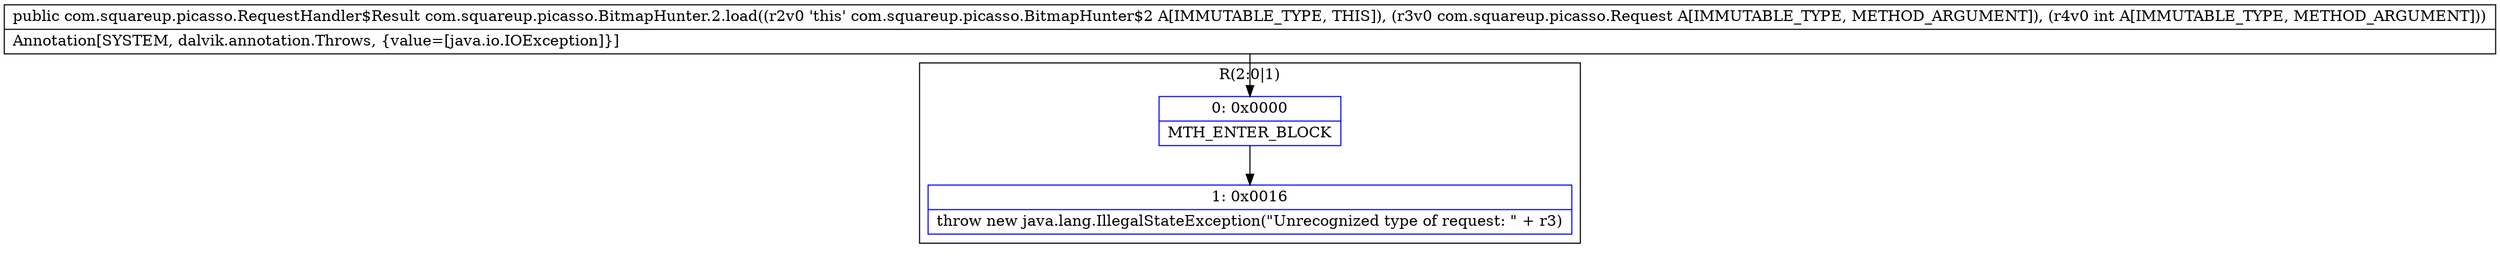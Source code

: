 digraph "CFG forcom.squareup.picasso.BitmapHunter.2.load(Lcom\/squareup\/picasso\/Request;I)Lcom\/squareup\/picasso\/RequestHandler$Result;" {
subgraph cluster_Region_824809446 {
label = "R(2:0|1)";
node [shape=record,color=blue];
Node_0 [shape=record,label="{0\:\ 0x0000|MTH_ENTER_BLOCK\l}"];
Node_1 [shape=record,label="{1\:\ 0x0016|throw new java.lang.IllegalStateException(\"Unrecognized type of request: \" + r3)\l}"];
}
MethodNode[shape=record,label="{public com.squareup.picasso.RequestHandler$Result com.squareup.picasso.BitmapHunter.2.load((r2v0 'this' com.squareup.picasso.BitmapHunter$2 A[IMMUTABLE_TYPE, THIS]), (r3v0 com.squareup.picasso.Request A[IMMUTABLE_TYPE, METHOD_ARGUMENT]), (r4v0 int A[IMMUTABLE_TYPE, METHOD_ARGUMENT]))  | Annotation[SYSTEM, dalvik.annotation.Throws, \{value=[java.io.IOException]\}]\l}"];
MethodNode -> Node_0;
Node_0 -> Node_1;
}

